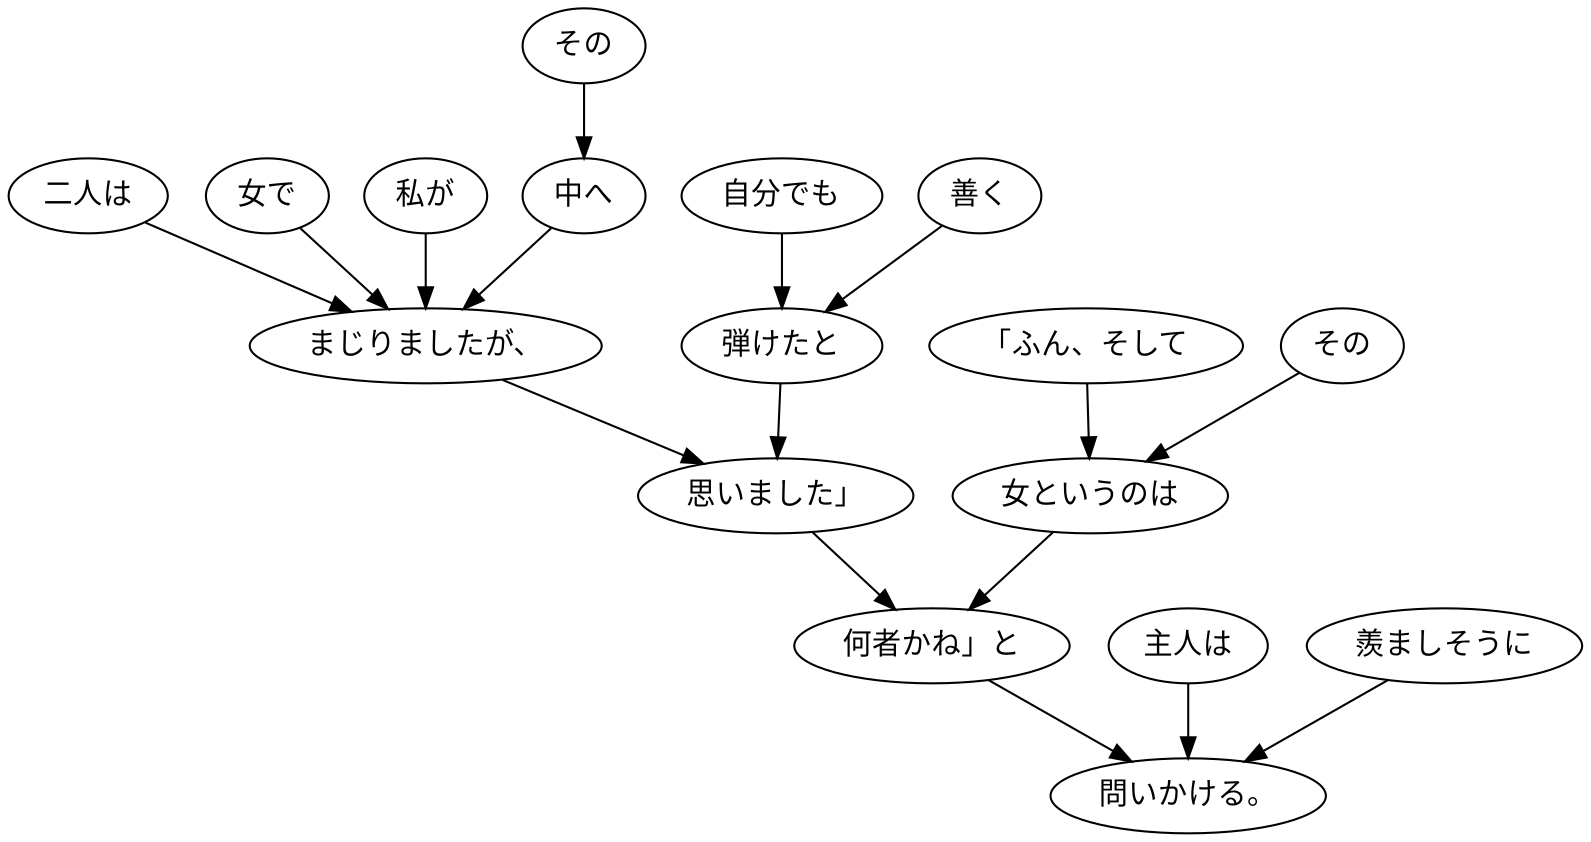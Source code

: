 digraph graph414 {
	node0 [label="二人は"];
	node1 [label="女で"];
	node2 [label="私が"];
	node3 [label="その"];
	node4 [label="中へ"];
	node5 [label="まじりましたが、"];
	node6 [label="自分でも"];
	node7 [label="善く"];
	node8 [label="弾けたと"];
	node9 [label="思いました」"];
	node10 [label="「ふん、そして"];
	node11 [label="その"];
	node12 [label="女というのは"];
	node13 [label="何者かね」と"];
	node14 [label="主人は"];
	node15 [label="羨ましそうに"];
	node16 [label="問いかける。"];
	node0 -> node5;
	node1 -> node5;
	node2 -> node5;
	node3 -> node4;
	node4 -> node5;
	node5 -> node9;
	node6 -> node8;
	node7 -> node8;
	node8 -> node9;
	node9 -> node13;
	node10 -> node12;
	node11 -> node12;
	node12 -> node13;
	node13 -> node16;
	node14 -> node16;
	node15 -> node16;
}
